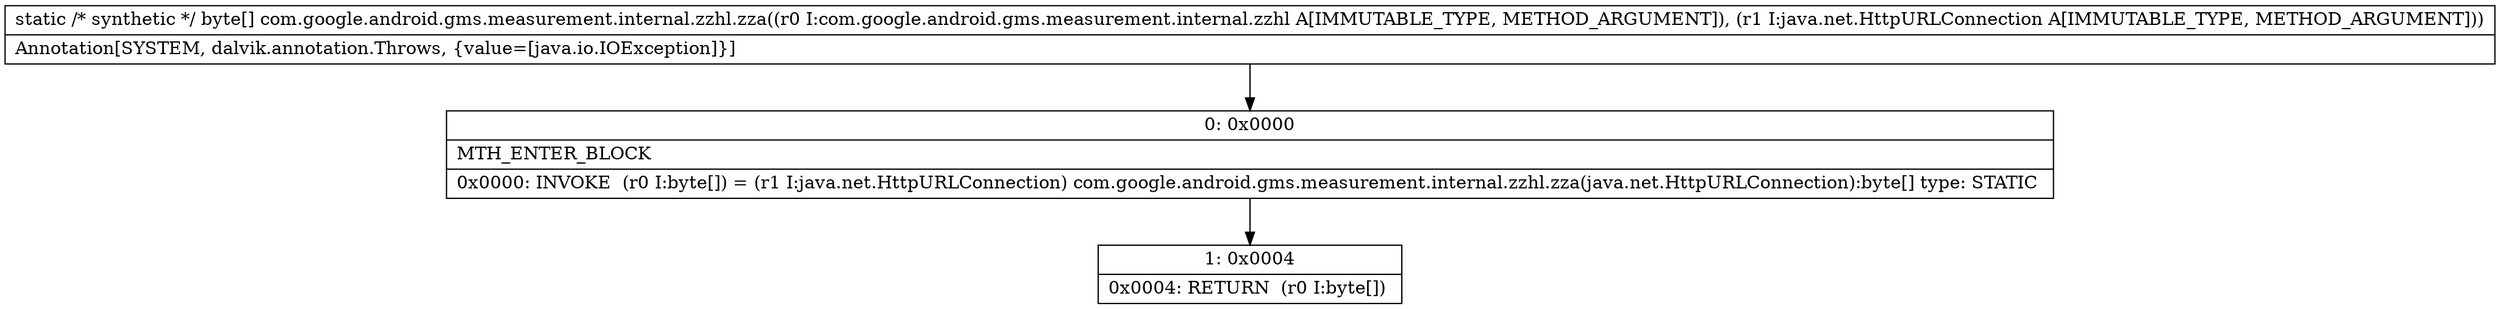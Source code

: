digraph "CFG forcom.google.android.gms.measurement.internal.zzhl.zza(Lcom\/google\/android\/gms\/measurement\/internal\/zzhl;Ljava\/net\/HttpURLConnection;)[B" {
Node_0 [shape=record,label="{0\:\ 0x0000|MTH_ENTER_BLOCK\l|0x0000: INVOKE  (r0 I:byte[]) = (r1 I:java.net.HttpURLConnection) com.google.android.gms.measurement.internal.zzhl.zza(java.net.HttpURLConnection):byte[] type: STATIC \l}"];
Node_1 [shape=record,label="{1\:\ 0x0004|0x0004: RETURN  (r0 I:byte[]) \l}"];
MethodNode[shape=record,label="{static \/* synthetic *\/ byte[] com.google.android.gms.measurement.internal.zzhl.zza((r0 I:com.google.android.gms.measurement.internal.zzhl A[IMMUTABLE_TYPE, METHOD_ARGUMENT]), (r1 I:java.net.HttpURLConnection A[IMMUTABLE_TYPE, METHOD_ARGUMENT]))  | Annotation[SYSTEM, dalvik.annotation.Throws, \{value=[java.io.IOException]\}]\l}"];
MethodNode -> Node_0;
Node_0 -> Node_1;
}

